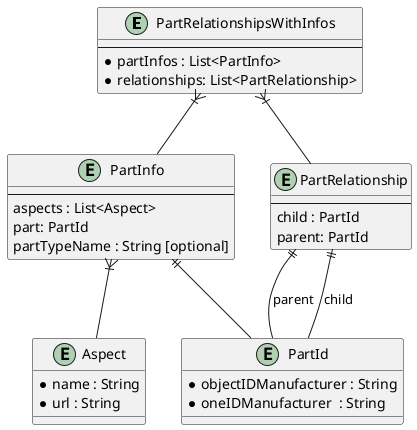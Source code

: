 @startuml
entity PartRelationshipsWithInfos {
--
* partInfos : List<PartInfo>
* relationships: List<PartRelationship>
}

entity PartInfo {
--
aspects : List<Aspect>
part: PartId
partTypeName : String [optional]
}

entity PartRelationship {
--
child : PartId
parent: PartId
}

entity Aspect {
* name : String
* url : String
}

entity PartId {
* objectIDManufacturer : String
* oneIDManufacturer  : String
}

PartRelationshipsWithInfos }|-- PartInfo
PartRelationshipsWithInfos }|-- PartRelationship
PartRelationship ||-- PartId : parent
PartRelationship ||-- PartId : child
PartInfo }|--  Aspect
PartInfo ||-- PartId


@enduml